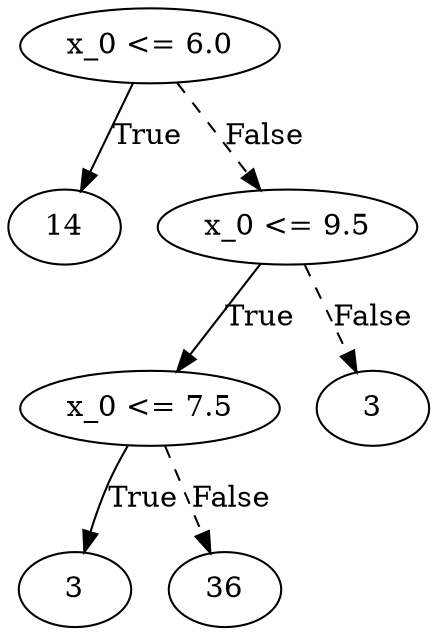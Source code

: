 digraph {
0 [label="x_0 <= 6.0"];
1 [label="14"];
0 -> 1 [label="True"];
2 [label="x_0 <= 9.5"];
3 [label="x_0 <= 7.5"];
4 [label="3"];
3 -> 4 [label="True"];
5 [label="36"];
3 -> 5 [style="dashed", label="False"];
2 -> 3 [label="True"];
6 [label="3"];
2 -> 6 [style="dashed", label="False"];
0 -> 2 [style="dashed", label="False"];

}